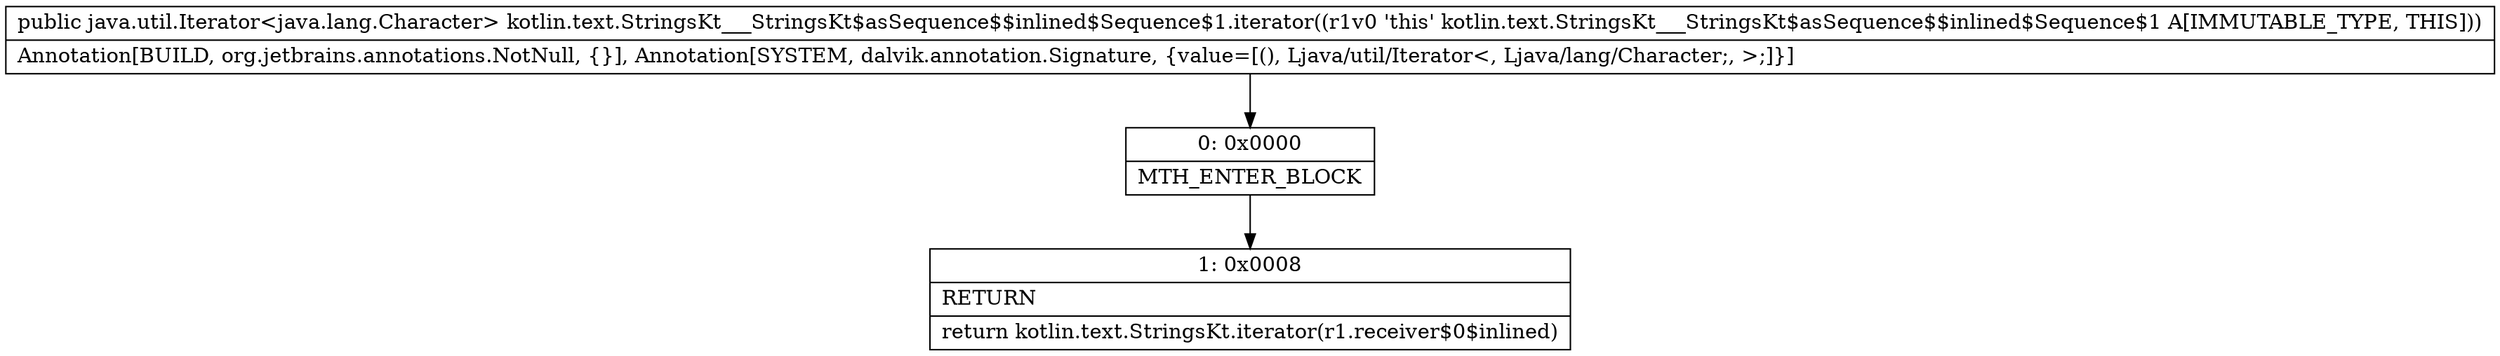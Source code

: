 digraph "CFG forkotlin.text.StringsKt___StringsKt$asSequence$$inlined$Sequence$1.iterator()Ljava\/util\/Iterator;" {
Node_0 [shape=record,label="{0\:\ 0x0000|MTH_ENTER_BLOCK\l}"];
Node_1 [shape=record,label="{1\:\ 0x0008|RETURN\l|return kotlin.text.StringsKt.iterator(r1.receiver$0$inlined)\l}"];
MethodNode[shape=record,label="{public java.util.Iterator\<java.lang.Character\> kotlin.text.StringsKt___StringsKt$asSequence$$inlined$Sequence$1.iterator((r1v0 'this' kotlin.text.StringsKt___StringsKt$asSequence$$inlined$Sequence$1 A[IMMUTABLE_TYPE, THIS]))  | Annotation[BUILD, org.jetbrains.annotations.NotNull, \{\}], Annotation[SYSTEM, dalvik.annotation.Signature, \{value=[(), Ljava\/util\/Iterator\<, Ljava\/lang\/Character;, \>;]\}]\l}"];
MethodNode -> Node_0;
Node_0 -> Node_1;
}

